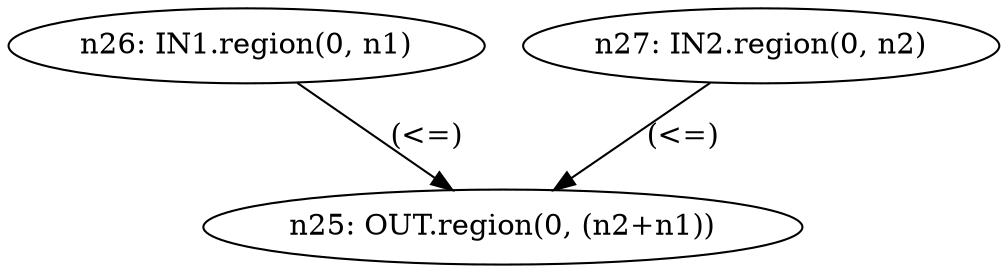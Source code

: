 digraph {
  n25[label="n25: OUT.region(0, (n2+n1))"];
  n26[label="n26: IN1.region(0, n1)"];
  n27[label="n27: IN2.region(0, n2)"];
  n27 -> n25[ label="(<=)"];
  n26 -> n25[ label="(<=)"];
}
